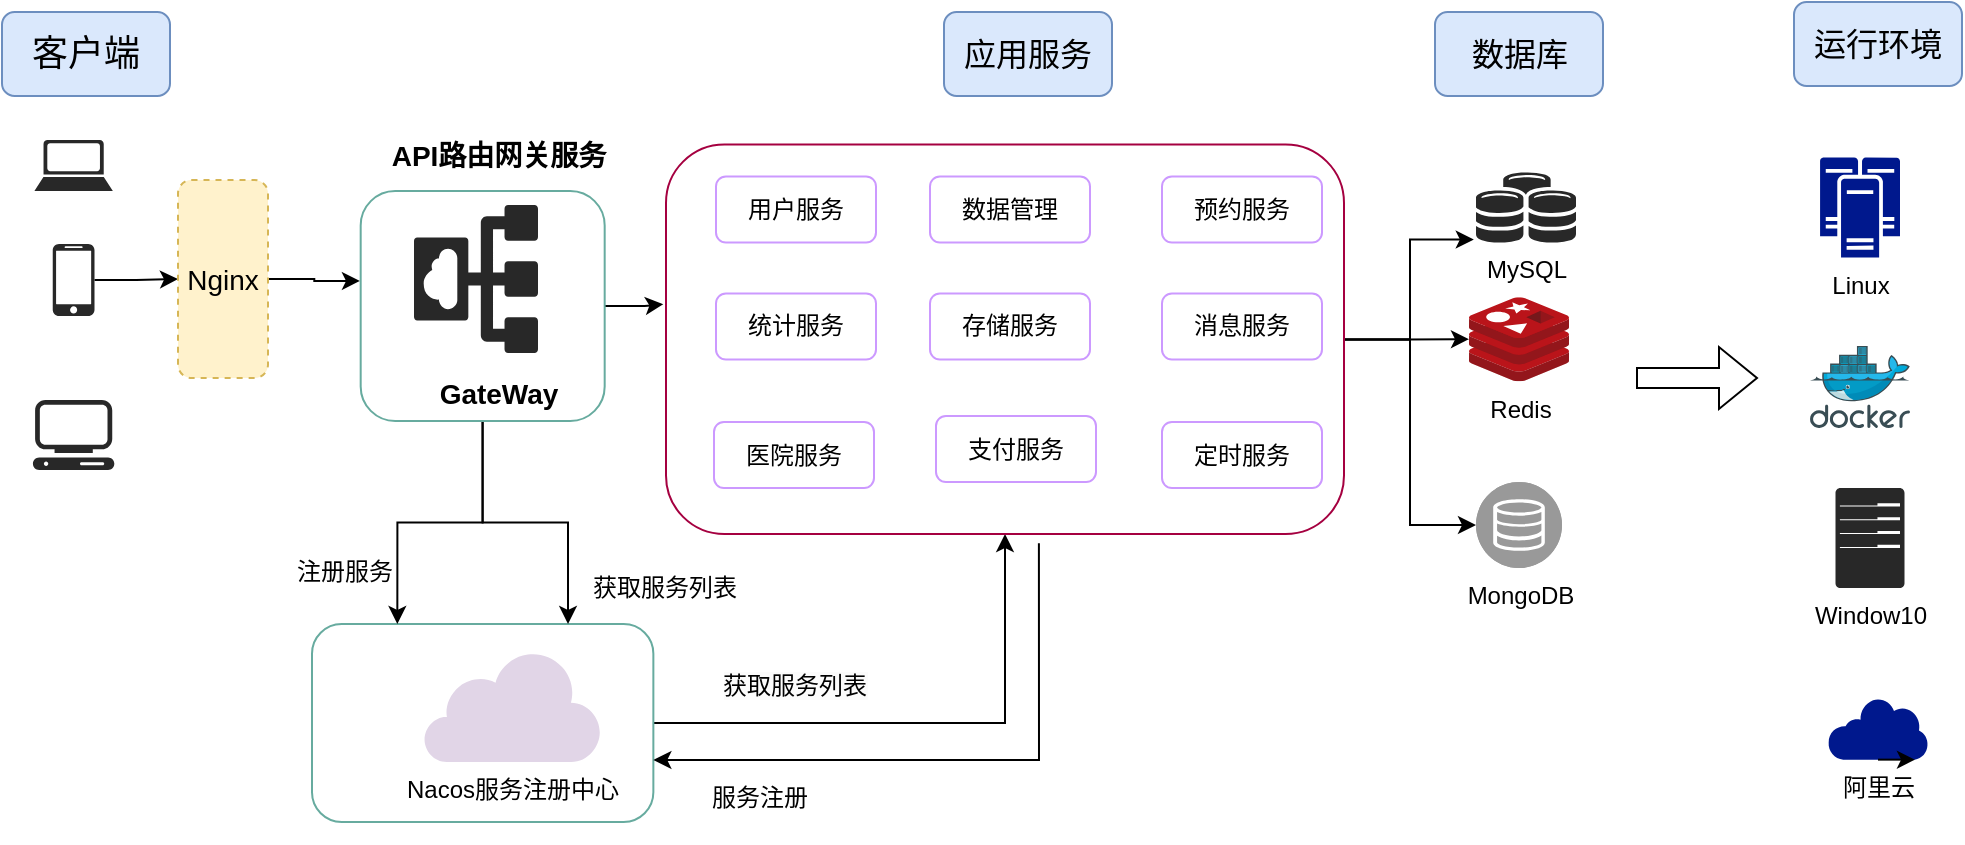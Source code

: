 <mxfile version="21.0.6" type="github">
  <diagram name="第 1 页" id="UJdbEK6wmZu-LtxkA7Zf">
    <mxGraphModel dx="1131" dy="467" grid="0" gridSize="10" guides="1" tooltips="1" connect="1" arrows="1" fold="1" page="1" pageScale="1" pageWidth="3300" pageHeight="2339" math="0" shadow="0">
      <root>
        <mxCell id="0" />
        <mxCell id="1" parent="0" />
        <mxCell id="SDcie0LIdLzOBoZ9heqo-1" value="" style="verticalLabelPosition=bottom;sketch=0;html=1;fillColor=#282828;strokeColor=none;verticalAlign=top;pointerEvents=1;align=center;shape=mxgraph.cisco_safe.technology_icons.icon1;" vertex="1" parent="1">
          <mxGeometry x="106.2" y="270" width="39.23" height="25.5" as="geometry" />
        </mxCell>
        <mxCell id="SDcie0LIdLzOBoZ9heqo-10" style="edgeStyle=orthogonalEdgeStyle;rounded=0;orthogonalLoop=1;jettySize=auto;html=1;" edge="1" parent="1" source="SDcie0LIdLzOBoZ9heqo-2" target="SDcie0LIdLzOBoZ9heqo-6">
          <mxGeometry relative="1" as="geometry" />
        </mxCell>
        <mxCell id="SDcie0LIdLzOBoZ9heqo-2" value="" style="verticalLabelPosition=bottom;sketch=0;html=1;fillColor=#282828;strokeColor=none;verticalAlign=top;pointerEvents=1;align=center;shape=mxgraph.cisco_safe.technology_icons.icon2;" vertex="1" parent="1">
          <mxGeometry x="115.37" y="322" width="20.88" height="36" as="geometry" />
        </mxCell>
        <mxCell id="SDcie0LIdLzOBoZ9heqo-3" value="" style="verticalLabelPosition=bottom;sketch=0;html=1;fillColor=#282828;strokeColor=none;verticalAlign=top;pointerEvents=1;align=center;shape=mxgraph.cisco_safe.technology_icons.icon3;" vertex="1" parent="1">
          <mxGeometry x="105.46" y="400" width="40.7" height="35" as="geometry" />
        </mxCell>
        <mxCell id="SDcie0LIdLzOBoZ9heqo-5" value="&lt;font style=&quot;font-size: 18px;&quot;&gt;客户端&lt;/font&gt;" style="rounded=1;whiteSpace=wrap;html=1;fillColor=#dae8fc;strokeColor=#6c8ebf;" vertex="1" parent="1">
          <mxGeometry x="90" y="206" width="84" height="42" as="geometry" />
        </mxCell>
        <mxCell id="SDcie0LIdLzOBoZ9heqo-75" style="edgeStyle=orthogonalEdgeStyle;rounded=0;orthogonalLoop=1;jettySize=auto;html=1;entryX=-0.003;entryY=0.391;entryDx=0;entryDy=0;entryPerimeter=0;" edge="1" parent="1" source="SDcie0LIdLzOBoZ9heqo-6" target="SDcie0LIdLzOBoZ9heqo-71">
          <mxGeometry relative="1" as="geometry" />
        </mxCell>
        <mxCell id="SDcie0LIdLzOBoZ9heqo-6" value="&lt;div style=&quot;&quot;&gt;&lt;font style=&quot;font-size: 14px;&quot;&gt;Nginx&lt;/font&gt;&lt;/div&gt;" style="rounded=1;whiteSpace=wrap;html=1;dashed=1;rotation=0;align=center;fillColor=#fff2cc;strokeColor=#d6b656;" vertex="1" parent="1">
          <mxGeometry x="178" y="290" width="45" height="99" as="geometry" />
        </mxCell>
        <mxCell id="SDcie0LIdLzOBoZ9heqo-8" value="Redis" style="sketch=0;aspect=fixed;html=1;points=[];align=center;image;fontSize=12;image=img/lib/mscae/Cache_Redis_Product.svg;" vertex="1" parent="1">
          <mxGeometry x="823.5" y="348.63" width="50" height="42" as="geometry" />
        </mxCell>
        <mxCell id="SDcie0LIdLzOBoZ9heqo-9" value="" style="sketch=0;aspect=fixed;html=1;points=[];align=center;image;fontSize=12;image=img/lib/mscae/Docker.svg;" vertex="1" parent="1">
          <mxGeometry x="994" y="373" width="50" height="41" as="geometry" />
        </mxCell>
        <mxCell id="SDcie0LIdLzOBoZ9heqo-12" value="MySQL" style="verticalLabelPosition=bottom;sketch=0;html=1;fillColor=#282828;strokeColor=none;verticalAlign=top;pointerEvents=1;align=center;shape=mxgraph.cisco_safe.technology_icons.icon27;" vertex="1" parent="1">
          <mxGeometry x="827" y="286.25" width="50" height="35" as="geometry" />
        </mxCell>
        <mxCell id="SDcie0LIdLzOBoZ9heqo-13" value="Nacos服务注册中心" style="verticalLabelPosition=bottom;sketch=0;html=1;fillColor=#e1d5e7;strokeColor=#9673a6;verticalAlign=top;pointerEvents=1;align=center;shape=mxgraph.cisco_safe.security_icons.cloud_based;" vertex="1" parent="1">
          <mxGeometry x="301.28" y="526" width="87.72" height="55" as="geometry" />
        </mxCell>
        <mxCell id="SDcie0LIdLzOBoZ9heqo-19" value="&lt;span style=&quot;font-size: 14px;&quot;&gt;&lt;b&gt;API路由网关服务&lt;/b&gt;&lt;/span&gt;" style="text;html=1;align=center;verticalAlign=middle;resizable=0;points=[];autosize=1;strokeColor=none;fillColor=none;" vertex="1" parent="1">
          <mxGeometry x="275" y="263" width="125" height="29" as="geometry" />
        </mxCell>
        <mxCell id="SDcie0LIdLzOBoZ9heqo-39" style="edgeStyle=orthogonalEdgeStyle;rounded=0;orthogonalLoop=1;jettySize=auto;html=1;" edge="1" parent="1" source="SDcie0LIdLzOBoZ9heqo-21" target="SDcie0LIdLzOBoZ9heqo-22">
          <mxGeometry relative="1" as="geometry">
            <mxPoint x="569" y="481" as="targetPoint" />
          </mxGeometry>
        </mxCell>
        <mxCell id="SDcie0LIdLzOBoZ9heqo-21" value="" style="rounded=1;whiteSpace=wrap;html=1;fillColor=none;strokeColor=#67AB9F;" vertex="1" parent="1">
          <mxGeometry x="245" y="512" width="170.68" height="99" as="geometry" />
        </mxCell>
        <mxCell id="SDcie0LIdLzOBoZ9heqo-42" style="edgeStyle=orthogonalEdgeStyle;rounded=0;orthogonalLoop=1;jettySize=auto;html=1;exitX=0.55;exitY=1.024;exitDx=0;exitDy=0;exitPerimeter=0;" edge="1" parent="1" source="SDcie0LIdLzOBoZ9heqo-22" target="SDcie0LIdLzOBoZ9heqo-21">
          <mxGeometry relative="1" as="geometry">
            <mxPoint x="437" y="580" as="targetPoint" />
            <mxPoint x="777" y="527" as="sourcePoint" />
            <Array as="points">
              <mxPoint x="609" y="580" />
            </Array>
          </mxGeometry>
        </mxCell>
        <mxCell id="SDcie0LIdLzOBoZ9heqo-54" style="edgeStyle=orthogonalEdgeStyle;rounded=0;orthogonalLoop=1;jettySize=auto;html=1;entryX=-0.022;entryY=0.958;entryDx=0;entryDy=0;entryPerimeter=0;" edge="1" parent="1" source="SDcie0LIdLzOBoZ9heqo-22" target="SDcie0LIdLzOBoZ9heqo-12">
          <mxGeometry relative="1" as="geometry" />
        </mxCell>
        <mxCell id="SDcie0LIdLzOBoZ9heqo-56" style="edgeStyle=orthogonalEdgeStyle;rounded=0;orthogonalLoop=1;jettySize=auto;html=1;" edge="1" parent="1" source="SDcie0LIdLzOBoZ9heqo-22" target="SDcie0LIdLzOBoZ9heqo-8">
          <mxGeometry relative="1" as="geometry" />
        </mxCell>
        <mxCell id="SDcie0LIdLzOBoZ9heqo-89" style="edgeStyle=orthogonalEdgeStyle;rounded=0;orthogonalLoop=1;jettySize=auto;html=1;entryX=0;entryY=0.5;entryDx=0;entryDy=0;entryPerimeter=0;" edge="1" parent="1" source="SDcie0LIdLzOBoZ9heqo-22" target="SDcie0LIdLzOBoZ9heqo-49">
          <mxGeometry relative="1" as="geometry" />
        </mxCell>
        <mxCell id="SDcie0LIdLzOBoZ9heqo-22" value="" style="rounded=1;whiteSpace=wrap;html=1;fillColor=none;fontColor=#ffffff;strokeColor=#A50040;" vertex="1" parent="1">
          <mxGeometry x="422" y="272.25" width="339" height="194.75" as="geometry" />
        </mxCell>
        <mxCell id="SDcie0LIdLzOBoZ9heqo-23" value="&lt;font style=&quot;font-size: 16px;&quot;&gt;应用服务&lt;/font&gt;" style="rounded=1;whiteSpace=wrap;html=1;fillColor=#dae8fc;strokeColor=#6c8ebf;" vertex="1" parent="1">
          <mxGeometry x="561" y="206" width="84" height="42" as="geometry" />
        </mxCell>
        <mxCell id="SDcie0LIdLzOBoZ9heqo-26" value="用户服务" style="rounded=1;whiteSpace=wrap;html=1;strokeColor=#CC99FF;" vertex="1" parent="1">
          <mxGeometry x="447" y="288.25" width="80" height="33" as="geometry" />
        </mxCell>
        <mxCell id="SDcie0LIdLzOBoZ9heqo-27" value="统计服务" style="rounded=1;whiteSpace=wrap;html=1;strokeColor=#CC99FF;" vertex="1" parent="1">
          <mxGeometry x="447" y="346.75" width="80" height="33" as="geometry" />
        </mxCell>
        <mxCell id="SDcie0LIdLzOBoZ9heqo-29" value="数据管理" style="rounded=1;whiteSpace=wrap;html=1;strokeColor=#CC99FF;" vertex="1" parent="1">
          <mxGeometry x="554" y="288.25" width="80" height="33" as="geometry" />
        </mxCell>
        <mxCell id="SDcie0LIdLzOBoZ9heqo-30" value="预约服务" style="rounded=1;whiteSpace=wrap;html=1;strokeColor=#CC99FF;" vertex="1" parent="1">
          <mxGeometry x="670" y="288.25" width="80" height="33" as="geometry" />
        </mxCell>
        <mxCell id="SDcie0LIdLzOBoZ9heqo-31" value="支付服务" style="rounded=1;whiteSpace=wrap;html=1;strokeColor=#CC99FF;" vertex="1" parent="1">
          <mxGeometry x="557" y="408" width="80" height="33" as="geometry" />
        </mxCell>
        <mxCell id="SDcie0LIdLzOBoZ9heqo-32" value="存储服务" style="rounded=1;whiteSpace=wrap;html=1;strokeColor=#CC99FF;" vertex="1" parent="1">
          <mxGeometry x="554" y="346.75" width="80" height="33" as="geometry" />
        </mxCell>
        <mxCell id="SDcie0LIdLzOBoZ9heqo-33" value="消息服务" style="rounded=1;whiteSpace=wrap;html=1;strokeColor=#CC99FF;" vertex="1" parent="1">
          <mxGeometry x="670" y="346.75" width="80" height="33" as="geometry" />
        </mxCell>
        <mxCell id="SDcie0LIdLzOBoZ9heqo-34" value="医院服务" style="rounded=1;whiteSpace=wrap;html=1;strokeColor=#CC99FF;" vertex="1" parent="1">
          <mxGeometry x="446" y="411" width="80" height="33" as="geometry" />
        </mxCell>
        <mxCell id="SDcie0LIdLzOBoZ9heqo-37" value="注册服务" style="text;html=1;align=center;verticalAlign=middle;resizable=0;points=[];autosize=1;strokeColor=none;fillColor=none;" vertex="1" parent="1">
          <mxGeometry x="228" y="473" width="66" height="26" as="geometry" />
        </mxCell>
        <mxCell id="SDcie0LIdLzOBoZ9heqo-38" value="获取服务列表" style="text;html=1;align=center;verticalAlign=middle;resizable=0;points=[];autosize=1;strokeColor=none;fillColor=none;" vertex="1" parent="1">
          <mxGeometry x="376" y="481" width="90" height="26" as="geometry" />
        </mxCell>
        <mxCell id="SDcie0LIdLzOBoZ9heqo-41" value="&#xa;&lt;span style=&quot;color: rgb(0, 0, 0); font-family: Helvetica; font-size: 12px; font-style: normal; font-variant-ligatures: normal; font-variant-caps: normal; font-weight: 400; letter-spacing: normal; orphans: 2; text-align: center; text-indent: 0px; text-transform: none; widows: 2; word-spacing: 0px; -webkit-text-stroke-width: 0px; background-color: rgb(251, 251, 251); text-decoration-thickness: initial; text-decoration-style: initial; text-decoration-color: initial; float: none; display: inline !important;&quot;&gt;获取服务列表&lt;/span&gt;&#xa;&#xa;" style="text;html=1;align=center;verticalAlign=middle;resizable=0;points=[];autosize=1;strokeColor=none;fillColor=none;" vertex="1" parent="1">
          <mxGeometry x="441" y="522" width="90" height="55" as="geometry" />
        </mxCell>
        <mxCell id="SDcie0LIdLzOBoZ9heqo-43" value="&lt;div style=&quot;text-align: center;&quot;&gt;&lt;span style=&quot;background-color: initial;&quot;&gt;服务注册&lt;/span&gt;&lt;/div&gt;" style="text;whiteSpace=wrap;html=1;" vertex="1" parent="1">
          <mxGeometry x="442.997" y="585.003" width="100" height="36" as="geometry" />
        </mxCell>
        <mxCell id="SDcie0LIdLzOBoZ9heqo-44" value="&lt;span style=&quot;font-size: 16px;&quot;&gt;数据库&lt;/span&gt;" style="rounded=1;whiteSpace=wrap;html=1;fillColor=#dae8fc;strokeColor=#6c8ebf;" vertex="1" parent="1">
          <mxGeometry x="806.5" y="206" width="84" height="42" as="geometry" />
        </mxCell>
        <mxCell id="SDcie0LIdLzOBoZ9heqo-49" value="MongoDB" style="fillColor=#999999;verticalLabelPosition=bottom;sketch=0;html=1;strokeColor=#ffffff;verticalAlign=top;align=center;points=[[0.145,0.145,0],[0.5,0,0],[0.855,0.145,0],[1,0.5,0],[0.855,0.855,0],[0.5,1,0],[0.145,0.855,0],[0,0.5,0]];pointerEvents=1;shape=mxgraph.cisco_safe.compositeIcon;bgIcon=ellipse;resIcon=mxgraph.cisco_safe.capability.storage;" vertex="1" parent="1">
          <mxGeometry x="827" y="441" width="43" height="43" as="geometry" />
        </mxCell>
        <mxCell id="SDcie0LIdLzOBoZ9heqo-53" value="定时服务" style="rounded=1;whiteSpace=wrap;html=1;strokeColor=#CC99FF;" vertex="1" parent="1">
          <mxGeometry x="670" y="411" width="80" height="33" as="geometry" />
        </mxCell>
        <mxCell id="SDcie0LIdLzOBoZ9heqo-59" value="&lt;span style=&quot;font-size: 16px;&quot;&gt;运行环境&lt;/span&gt;" style="rounded=1;whiteSpace=wrap;html=1;fillColor=#dae8fc;strokeColor=#6c8ebf;" vertex="1" parent="1">
          <mxGeometry x="986" y="201" width="84" height="42" as="geometry" />
        </mxCell>
        <mxCell id="SDcie0LIdLzOBoZ9heqo-60" value="Window10" style="verticalLabelPosition=bottom;sketch=0;html=1;fillColor=#282828;strokeColor=none;verticalAlign=top;pointerEvents=1;align=center;shape=mxgraph.cisco_safe.technology_icons.icon7;" vertex="1" parent="1">
          <mxGeometry x="1006.75" y="444" width="34.5" height="50" as="geometry" />
        </mxCell>
        <mxCell id="SDcie0LIdLzOBoZ9heqo-61" value="" style="verticalLabelPosition=bottom;sketch=0;html=1;fillColor=#282828;strokeColor=none;verticalAlign=top;pointerEvents=1;align=center;shape=mxgraph.cisco_safe.technology_icons.icon15;rotation=-90;" vertex="1" parent="1">
          <mxGeometry x="290" y="308.5" width="74" height="62" as="geometry" />
        </mxCell>
        <mxCell id="SDcie0LIdLzOBoZ9heqo-77" style="edgeStyle=orthogonalEdgeStyle;rounded=0;orthogonalLoop=1;jettySize=auto;html=1;entryX=-0.004;entryY=0.41;entryDx=0;entryDy=0;entryPerimeter=0;" edge="1" parent="1" source="SDcie0LIdLzOBoZ9heqo-71" target="SDcie0LIdLzOBoZ9heqo-22">
          <mxGeometry relative="1" as="geometry" />
        </mxCell>
        <mxCell id="SDcie0LIdLzOBoZ9heqo-78" style="edgeStyle=orthogonalEdgeStyle;rounded=0;orthogonalLoop=1;jettySize=auto;html=1;entryX=0.25;entryY=0;entryDx=0;entryDy=0;" edge="1" parent="1" source="SDcie0LIdLzOBoZ9heqo-71" target="SDcie0LIdLzOBoZ9heqo-21">
          <mxGeometry relative="1" as="geometry" />
        </mxCell>
        <mxCell id="SDcie0LIdLzOBoZ9heqo-80" style="edgeStyle=orthogonalEdgeStyle;rounded=0;orthogonalLoop=1;jettySize=auto;html=1;entryX=0.75;entryY=0;entryDx=0;entryDy=0;" edge="1" parent="1" source="SDcie0LIdLzOBoZ9heqo-71" target="SDcie0LIdLzOBoZ9heqo-21">
          <mxGeometry relative="1" as="geometry" />
        </mxCell>
        <mxCell id="SDcie0LIdLzOBoZ9heqo-71" value="" style="rounded=1;whiteSpace=wrap;html=1;fillColor=none;strokeColor=#67AB9F;" vertex="1" parent="1">
          <mxGeometry x="269.34" y="295.5" width="122" height="115" as="geometry" />
        </mxCell>
        <mxCell id="SDcie0LIdLzOBoZ9heqo-74" value="&lt;span style=&quot;font-size: 14px;&quot;&gt;&lt;b&gt;GateWay&lt;/b&gt;&lt;/span&gt;" style="text;html=1;align=center;verticalAlign=middle;resizable=0;points=[];autosize=1;strokeColor=none;fillColor=none;" vertex="1" parent="1">
          <mxGeometry x="299" y="382" width="77" height="29" as="geometry" />
        </mxCell>
        <mxCell id="SDcie0LIdLzOBoZ9heqo-81" value="Linux" style="sketch=0;aspect=fixed;pointerEvents=1;shadow=0;dashed=0;html=1;strokeColor=none;labelPosition=center;verticalLabelPosition=bottom;verticalAlign=top;align=center;fillColor=#00188D;shape=mxgraph.mscae.enterprise.cluster_server" vertex="1" parent="1">
          <mxGeometry x="999" y="278.75" width="40" height="50" as="geometry" />
        </mxCell>
        <mxCell id="SDcie0LIdLzOBoZ9heqo-83" value="" style="shape=flexArrow;endArrow=classic;html=1;rounded=0;" edge="1" parent="1">
          <mxGeometry width="50" height="50" relative="1" as="geometry">
            <mxPoint x="907" y="389" as="sourcePoint" />
            <mxPoint x="968" y="389" as="targetPoint" />
          </mxGeometry>
        </mxCell>
        <mxCell id="SDcie0LIdLzOBoZ9heqo-85" value="阿里云" style="sketch=0;aspect=fixed;pointerEvents=1;shadow=0;dashed=0;html=1;strokeColor=none;labelPosition=center;verticalLabelPosition=bottom;verticalAlign=top;align=center;fillColor=#00188D;shape=mxgraph.mscae.enterprise.internet" vertex="1" parent="1">
          <mxGeometry x="1003" y="548.82" width="50" height="31" as="geometry" />
        </mxCell>
        <mxCell id="SDcie0LIdLzOBoZ9heqo-86" style="edgeStyle=orthogonalEdgeStyle;rounded=0;orthogonalLoop=1;jettySize=auto;html=1;exitX=0.5;exitY=1;exitDx=0;exitDy=0;exitPerimeter=0;entryX=0.87;entryY=1;entryDx=0;entryDy=0;entryPerimeter=0;" edge="1" parent="1" source="SDcie0LIdLzOBoZ9heqo-85" target="SDcie0LIdLzOBoZ9heqo-85">
          <mxGeometry relative="1" as="geometry" />
        </mxCell>
      </root>
    </mxGraphModel>
  </diagram>
</mxfile>
